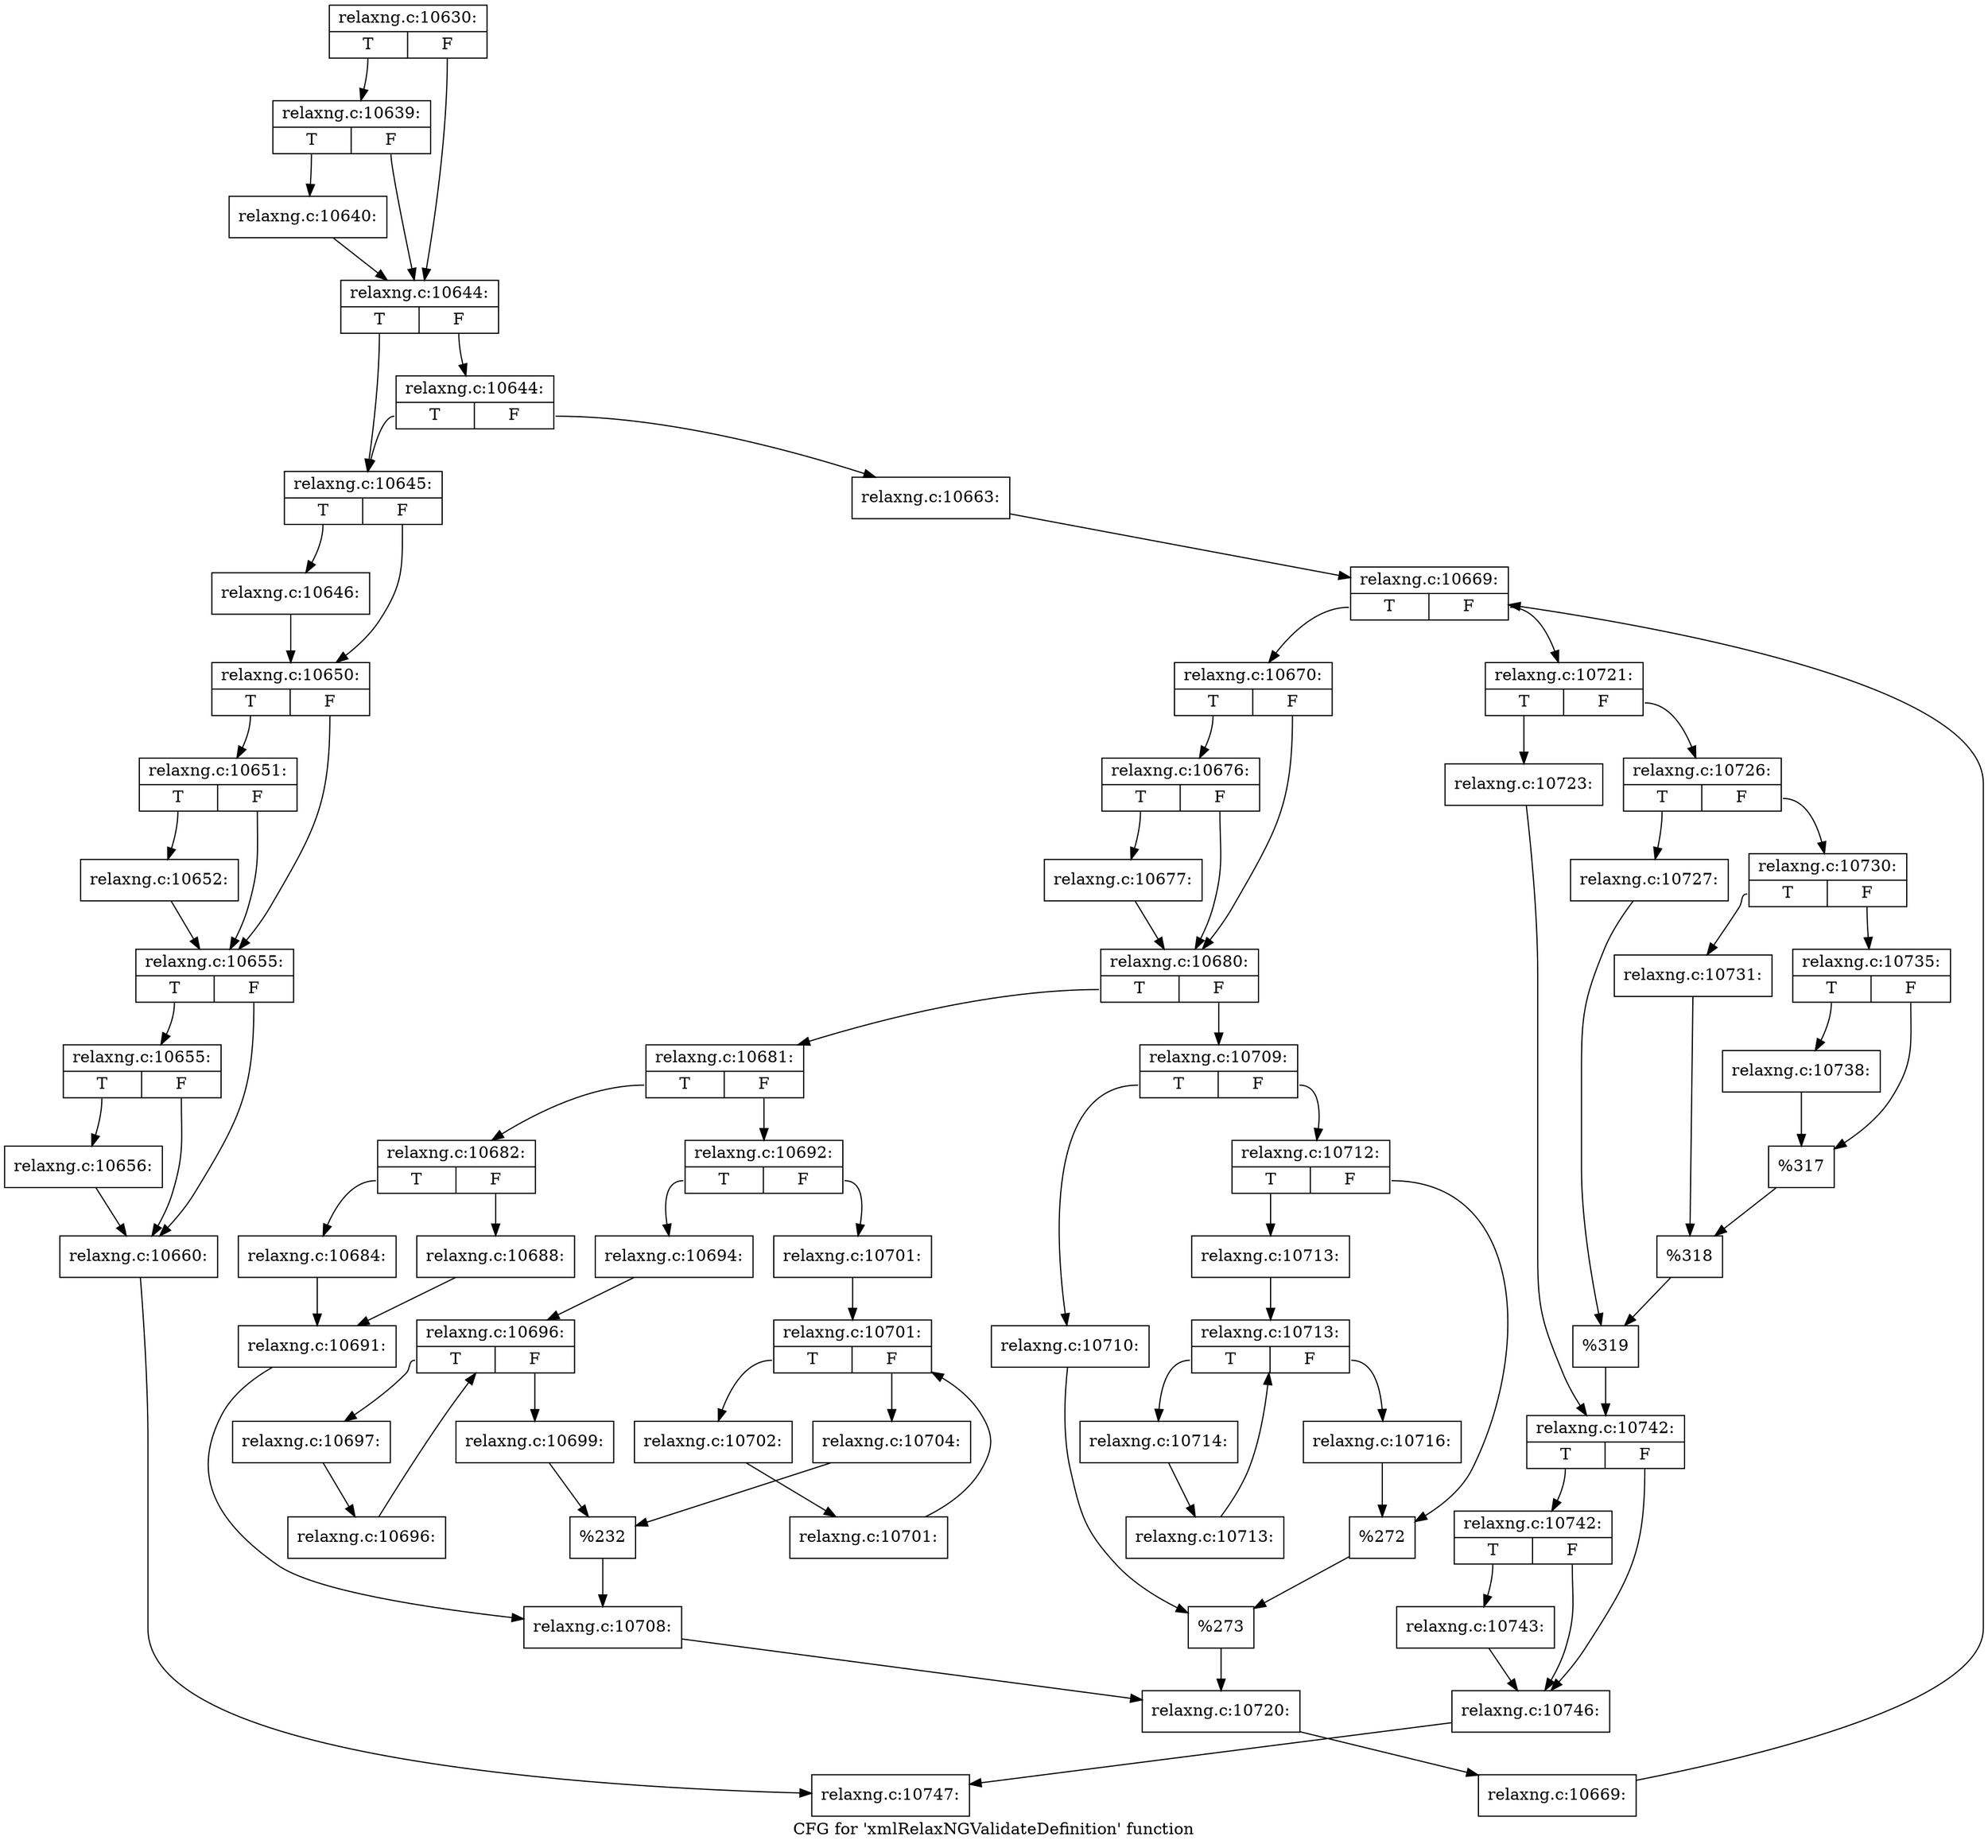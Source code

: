 digraph "CFG for 'xmlRelaxNGValidateDefinition' function" {
	label="CFG for 'xmlRelaxNGValidateDefinition' function";

	Node0x555e9c713ca0 [shape=record,label="{relaxng.c:10630:|{<s0>T|<s1>F}}"];
	Node0x555e9c713ca0:s0 -> Node0x555e9c71e9e0;
	Node0x555e9c713ca0:s1 -> Node0x555e9c71e990;
	Node0x555e9c71e9e0 [shape=record,label="{relaxng.c:10639:|{<s0>T|<s1>F}}"];
	Node0x555e9c71e9e0:s0 -> Node0x555e9c71e940;
	Node0x555e9c71e9e0:s1 -> Node0x555e9c71e990;
	Node0x555e9c71e940 [shape=record,label="{relaxng.c:10640:}"];
	Node0x555e9c71e940 -> Node0x555e9c71e990;
	Node0x555e9c71e990 [shape=record,label="{relaxng.c:10644:|{<s0>T|<s1>F}}"];
	Node0x555e9c71e990:s0 -> Node0x555e9c71f950;
	Node0x555e9c71e990:s1 -> Node0x555e9c71f9f0;
	Node0x555e9c71f9f0 [shape=record,label="{relaxng.c:10644:|{<s0>T|<s1>F}}"];
	Node0x555e9c71f9f0:s0 -> Node0x555e9c71f950;
	Node0x555e9c71f9f0:s1 -> Node0x555e9c71f9a0;
	Node0x555e9c71f950 [shape=record,label="{relaxng.c:10645:|{<s0>T|<s1>F}}"];
	Node0x555e9c71f950:s0 -> Node0x555e9c720370;
	Node0x555e9c71f950:s1 -> Node0x555e9c7203c0;
	Node0x555e9c720370 [shape=record,label="{relaxng.c:10646:}"];
	Node0x555e9c720370 -> Node0x555e9c7203c0;
	Node0x555e9c7203c0 [shape=record,label="{relaxng.c:10650:|{<s0>T|<s1>F}}"];
	Node0x555e9c7203c0:s0 -> Node0x555e9c721f30;
	Node0x555e9c7203c0:s1 -> Node0x555e9c721ee0;
	Node0x555e9c721f30 [shape=record,label="{relaxng.c:10651:|{<s0>T|<s1>F}}"];
	Node0x555e9c721f30:s0 -> Node0x555e9c721e90;
	Node0x555e9c721f30:s1 -> Node0x555e9c721ee0;
	Node0x555e9c721e90 [shape=record,label="{relaxng.c:10652:}"];
	Node0x555e9c721e90 -> Node0x555e9c721ee0;
	Node0x555e9c721ee0 [shape=record,label="{relaxng.c:10655:|{<s0>T|<s1>F}}"];
	Node0x555e9c721ee0:s0 -> Node0x555e9c722fb0;
	Node0x555e9c721ee0:s1 -> Node0x555e9c722f60;
	Node0x555e9c722fb0 [shape=record,label="{relaxng.c:10655:|{<s0>T|<s1>F}}"];
	Node0x555e9c722fb0:s0 -> Node0x555e9c722f10;
	Node0x555e9c722fb0:s1 -> Node0x555e9c722f60;
	Node0x555e9c722f10 [shape=record,label="{relaxng.c:10656:}"];
	Node0x555e9c722f10 -> Node0x555e9c722f60;
	Node0x555e9c722f60 [shape=record,label="{relaxng.c:10660:}"];
	Node0x555e9c722f60 -> Node0x555e9c71ce00;
	Node0x555e9c71f9a0 [shape=record,label="{relaxng.c:10663:}"];
	Node0x555e9c71f9a0 -> Node0x555e9c7255f0;
	Node0x555e9c7255f0 [shape=record,label="{relaxng.c:10669:|{<s0>T|<s1>F}}"];
	Node0x555e9c7255f0:s0 -> Node0x555e9c7258d0;
	Node0x555e9c7255f0:s1 -> Node0x555e9c725450;
	Node0x555e9c7258d0 [shape=record,label="{relaxng.c:10670:|{<s0>T|<s1>F}}"];
	Node0x555e9c7258d0:s0 -> Node0x555e9c726820;
	Node0x555e9c7258d0:s1 -> Node0x555e9c7267d0;
	Node0x555e9c726820 [shape=record,label="{relaxng.c:10676:|{<s0>T|<s1>F}}"];
	Node0x555e9c726820:s0 -> Node0x555e9c726780;
	Node0x555e9c726820:s1 -> Node0x555e9c7267d0;
	Node0x555e9c726780 [shape=record,label="{relaxng.c:10677:}"];
	Node0x555e9c726780 -> Node0x555e9c7267d0;
	Node0x555e9c7267d0 [shape=record,label="{relaxng.c:10680:|{<s0>T|<s1>F}}"];
	Node0x555e9c7267d0:s0 -> Node0x555e9c727890;
	Node0x555e9c7267d0:s1 -> Node0x555e9c727930;
	Node0x555e9c727890 [shape=record,label="{relaxng.c:10681:|{<s0>T|<s1>F}}"];
	Node0x555e9c727890:s0 -> Node0x555e9c727cf0;
	Node0x555e9c727890:s1 -> Node0x555e9c727d90;
	Node0x555e9c727cf0 [shape=record,label="{relaxng.c:10682:|{<s0>T|<s1>F}}"];
	Node0x555e9c727cf0:s0 -> Node0x555e9c728220;
	Node0x555e9c727cf0:s1 -> Node0x555e9c7282c0;
	Node0x555e9c728220 [shape=record,label="{relaxng.c:10684:}"];
	Node0x555e9c728220 -> Node0x555e9c728270;
	Node0x555e9c7282c0 [shape=record,label="{relaxng.c:10688:}"];
	Node0x555e9c7282c0 -> Node0x555e9c728270;
	Node0x555e9c728270 [shape=record,label="{relaxng.c:10691:}"];
	Node0x555e9c728270 -> Node0x555e9c727d40;
	Node0x555e9c727d90 [shape=record,label="{relaxng.c:10692:|{<s0>T|<s1>F}}"];
	Node0x555e9c727d90:s0 -> Node0x555e9c729aa0;
	Node0x555e9c727d90:s1 -> Node0x555e9c729b40;
	Node0x555e9c729aa0 [shape=record,label="{relaxng.c:10694:}"];
	Node0x555e9c729aa0 -> Node0x555e9c72a4b0;
	Node0x555e9c72a4b0 [shape=record,label="{relaxng.c:10696:|{<s0>T|<s1>F}}"];
	Node0x555e9c72a4b0:s0 -> Node0x555e9c72a790;
	Node0x555e9c72a4b0:s1 -> Node0x555e9c72a310;
	Node0x555e9c72a790 [shape=record,label="{relaxng.c:10697:}"];
	Node0x555e9c72a790 -> Node0x555e9c72a700;
	Node0x555e9c72a700 [shape=record,label="{relaxng.c:10696:}"];
	Node0x555e9c72a700 -> Node0x555e9c72a4b0;
	Node0x555e9c72a310 [shape=record,label="{relaxng.c:10699:}"];
	Node0x555e9c72a310 -> Node0x555e9c729af0;
	Node0x555e9c729b40 [shape=record,label="{relaxng.c:10701:}"];
	Node0x555e9c729b40 -> Node0x555e9c72b4d0;
	Node0x555e9c72b4d0 [shape=record,label="{relaxng.c:10701:|{<s0>T|<s1>F}}"];
	Node0x555e9c72b4d0:s0 -> Node0x555e9c72b7b0;
	Node0x555e9c72b4d0:s1 -> Node0x555e9c72b330;
	Node0x555e9c72b7b0 [shape=record,label="{relaxng.c:10702:}"];
	Node0x555e9c72b7b0 -> Node0x555e9c72b720;
	Node0x555e9c72b720 [shape=record,label="{relaxng.c:10701:}"];
	Node0x555e9c72b720 -> Node0x555e9c72b4d0;
	Node0x555e9c72b330 [shape=record,label="{relaxng.c:10704:}"];
	Node0x555e9c72b330 -> Node0x555e9c729af0;
	Node0x555e9c729af0 [shape=record,label="{%232}"];
	Node0x555e9c729af0 -> Node0x555e9c727d40;
	Node0x555e9c727d40 [shape=record,label="{relaxng.c:10708:}"];
	Node0x555e9c727d40 -> Node0x555e9c7278e0;
	Node0x555e9c727930 [shape=record,label="{relaxng.c:10709:|{<s0>T|<s1>F}}"];
	Node0x555e9c727930:s0 -> Node0x555e9c72ce90;
	Node0x555e9c727930:s1 -> Node0x555e9c72cf30;
	Node0x555e9c72ce90 [shape=record,label="{relaxng.c:10710:}"];
	Node0x555e9c72ce90 -> Node0x555e9c72cee0;
	Node0x555e9c72cf30 [shape=record,label="{relaxng.c:10712:|{<s0>T|<s1>F}}"];
	Node0x555e9c72cf30:s0 -> Node0x555e9c72d9e0;
	Node0x555e9c72cf30:s1 -> Node0x555e9c72da30;
	Node0x555e9c72d9e0 [shape=record,label="{relaxng.c:10713:}"];
	Node0x555e9c72d9e0 -> Node0x555e9c72e050;
	Node0x555e9c72e050 [shape=record,label="{relaxng.c:10713:|{<s0>T|<s1>F}}"];
	Node0x555e9c72e050:s0 -> Node0x555e9c72e2d0;
	Node0x555e9c72e050:s1 -> Node0x555e9c72deb0;
	Node0x555e9c72e2d0 [shape=record,label="{relaxng.c:10714:}"];
	Node0x555e9c72e2d0 -> Node0x555e9c72e240;
	Node0x555e9c72e240 [shape=record,label="{relaxng.c:10713:}"];
	Node0x555e9c72e240 -> Node0x555e9c72e050;
	Node0x555e9c72deb0 [shape=record,label="{relaxng.c:10716:}"];
	Node0x555e9c72deb0 -> Node0x555e9c72da30;
	Node0x555e9c72da30 [shape=record,label="{%272}"];
	Node0x555e9c72da30 -> Node0x555e9c72cee0;
	Node0x555e9c72cee0 [shape=record,label="{%273}"];
	Node0x555e9c72cee0 -> Node0x555e9c7278e0;
	Node0x555e9c7278e0 [shape=record,label="{relaxng.c:10720:}"];
	Node0x555e9c7278e0 -> Node0x555e9c725840;
	Node0x555e9c725840 [shape=record,label="{relaxng.c:10669:}"];
	Node0x555e9c725840 -> Node0x555e9c7255f0;
	Node0x555e9c725450 [shape=record,label="{relaxng.c:10721:|{<s0>T|<s1>F}}"];
	Node0x555e9c725450:s0 -> Node0x555e9c72fe10;
	Node0x555e9c725450:s1 -> Node0x555e9c72feb0;
	Node0x555e9c72fe10 [shape=record,label="{relaxng.c:10723:}"];
	Node0x555e9c72fe10 -> Node0x555e9c72fe60;
	Node0x555e9c72feb0 [shape=record,label="{relaxng.c:10726:|{<s0>T|<s1>F}}"];
	Node0x555e9c72feb0:s0 -> Node0x555e9c730870;
	Node0x555e9c72feb0:s1 -> Node0x555e9c730910;
	Node0x555e9c730870 [shape=record,label="{relaxng.c:10727:}"];
	Node0x555e9c730870 -> Node0x555e9c7308c0;
	Node0x555e9c730910 [shape=record,label="{relaxng.c:10730:|{<s0>T|<s1>F}}"];
	Node0x555e9c730910:s0 -> Node0x555e9c731380;
	Node0x555e9c730910:s1 -> Node0x555e9c731420;
	Node0x555e9c731380 [shape=record,label="{relaxng.c:10731:}"];
	Node0x555e9c731380 -> Node0x555e9c7313d0;
	Node0x555e9c731420 [shape=record,label="{relaxng.c:10735:|{<s0>T|<s1>F}}"];
	Node0x555e9c731420:s0 -> Node0x555e9c7323d0;
	Node0x555e9c731420:s1 -> Node0x555e9c732420;
	Node0x555e9c7323d0 [shape=record,label="{relaxng.c:10738:}"];
	Node0x555e9c7323d0 -> Node0x555e9c732420;
	Node0x555e9c732420 [shape=record,label="{%317}"];
	Node0x555e9c732420 -> Node0x555e9c7313d0;
	Node0x555e9c7313d0 [shape=record,label="{%318}"];
	Node0x555e9c7313d0 -> Node0x555e9c7308c0;
	Node0x555e9c7308c0 [shape=record,label="{%319}"];
	Node0x555e9c7308c0 -> Node0x555e9c72fe60;
	Node0x555e9c72fe60 [shape=record,label="{relaxng.c:10742:|{<s0>T|<s1>F}}"];
	Node0x555e9c72fe60:s0 -> Node0x555e9c7331b0;
	Node0x555e9c72fe60:s1 -> Node0x555e9c733160;
	Node0x555e9c7331b0 [shape=record,label="{relaxng.c:10742:|{<s0>T|<s1>F}}"];
	Node0x555e9c7331b0:s0 -> Node0x555e9c733110;
	Node0x555e9c7331b0:s1 -> Node0x555e9c733160;
	Node0x555e9c733110 [shape=record,label="{relaxng.c:10743:}"];
	Node0x555e9c733110 -> Node0x555e9c733160;
	Node0x555e9c733160 [shape=record,label="{relaxng.c:10746:}"];
	Node0x555e9c733160 -> Node0x555e9c71ce00;
	Node0x555e9c71ce00 [shape=record,label="{relaxng.c:10747:}"];
}

